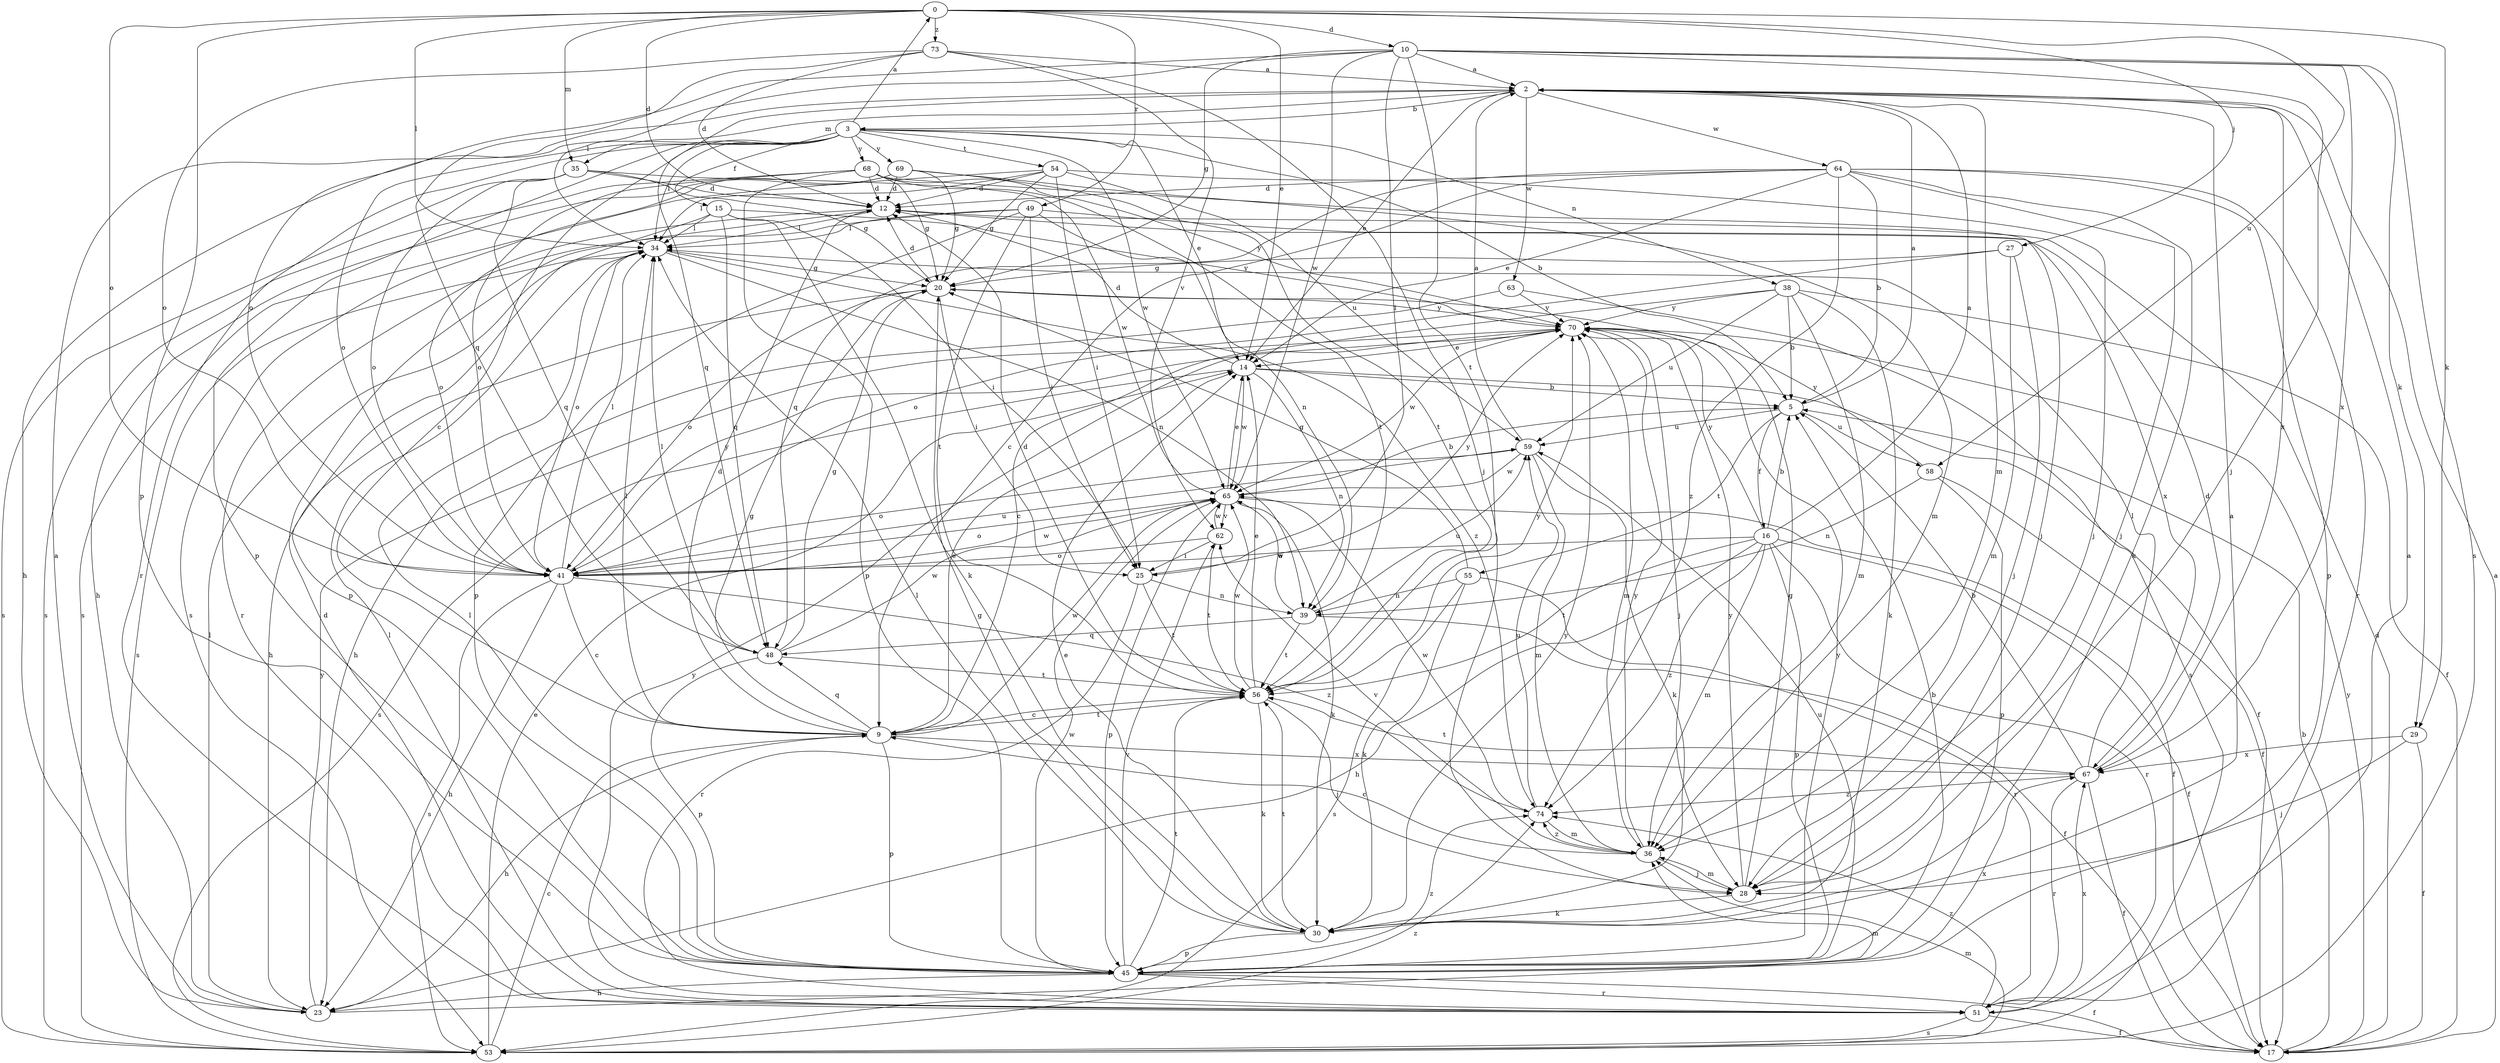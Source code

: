 strict digraph  {
0;
2;
3;
5;
9;
10;
12;
14;
15;
16;
17;
20;
23;
25;
27;
28;
29;
30;
34;
35;
36;
38;
39;
41;
45;
48;
49;
51;
53;
54;
55;
56;
58;
59;
62;
63;
64;
65;
67;
68;
69;
70;
73;
74;
0 -> 10  [label=d];
0 -> 12  [label=d];
0 -> 14  [label=e];
0 -> 27  [label=j];
0 -> 29  [label=k];
0 -> 34  [label=l];
0 -> 35  [label=m];
0 -> 41  [label=o];
0 -> 45  [label=p];
0 -> 49  [label=r];
0 -> 58  [label=u];
0 -> 73  [label=z];
2 -> 3  [label=b];
2 -> 14  [label=e];
2 -> 35  [label=m];
2 -> 36  [label=m];
2 -> 48  [label=q];
2 -> 63  [label=w];
2 -> 64  [label=w];
2 -> 67  [label=x];
3 -> 0  [label=a];
3 -> 5  [label=b];
3 -> 9  [label=c];
3 -> 14  [label=e];
3 -> 15  [label=f];
3 -> 23  [label=h];
3 -> 34  [label=l];
3 -> 38  [label=n];
3 -> 41  [label=o];
3 -> 45  [label=p];
3 -> 51  [label=r];
3 -> 54  [label=t];
3 -> 65  [label=w];
3 -> 68  [label=y];
3 -> 69  [label=y];
5 -> 2  [label=a];
5 -> 16  [label=f];
5 -> 55  [label=t];
5 -> 58  [label=u];
5 -> 59  [label=u];
9 -> 12  [label=d];
9 -> 14  [label=e];
9 -> 20  [label=g];
9 -> 23  [label=h];
9 -> 34  [label=l];
9 -> 45  [label=p];
9 -> 48  [label=q];
9 -> 56  [label=t];
9 -> 65  [label=w];
9 -> 67  [label=x];
10 -> 2  [label=a];
10 -> 20  [label=g];
10 -> 25  [label=i];
10 -> 28  [label=j];
10 -> 29  [label=k];
10 -> 34  [label=l];
10 -> 41  [label=o];
10 -> 53  [label=s];
10 -> 56  [label=t];
10 -> 65  [label=w];
10 -> 67  [label=x];
12 -> 34  [label=l];
12 -> 41  [label=o];
14 -> 5  [label=b];
14 -> 12  [label=d];
14 -> 17  [label=f];
14 -> 39  [label=n];
14 -> 53  [label=s];
14 -> 65  [label=w];
15 -> 25  [label=i];
15 -> 30  [label=k];
15 -> 34  [label=l];
15 -> 45  [label=p];
15 -> 48  [label=q];
15 -> 70  [label=y];
16 -> 2  [label=a];
16 -> 5  [label=b];
16 -> 17  [label=f];
16 -> 23  [label=h];
16 -> 36  [label=m];
16 -> 41  [label=o];
16 -> 45  [label=p];
16 -> 51  [label=r];
16 -> 56  [label=t];
16 -> 70  [label=y];
16 -> 74  [label=z];
17 -> 2  [label=a];
17 -> 5  [label=b];
17 -> 12  [label=d];
17 -> 70  [label=y];
20 -> 12  [label=d];
20 -> 23  [label=h];
20 -> 25  [label=i];
20 -> 41  [label=o];
20 -> 70  [label=y];
23 -> 2  [label=a];
23 -> 34  [label=l];
23 -> 36  [label=m];
23 -> 70  [label=y];
25 -> 39  [label=n];
25 -> 51  [label=r];
25 -> 56  [label=t];
25 -> 70  [label=y];
27 -> 20  [label=g];
27 -> 28  [label=j];
27 -> 36  [label=m];
27 -> 41  [label=o];
28 -> 20  [label=g];
28 -> 30  [label=k];
28 -> 36  [label=m];
28 -> 70  [label=y];
29 -> 17  [label=f];
29 -> 28  [label=j];
29 -> 67  [label=x];
30 -> 2  [label=a];
30 -> 14  [label=e];
30 -> 20  [label=g];
30 -> 34  [label=l];
30 -> 45  [label=p];
30 -> 56  [label=t];
30 -> 70  [label=y];
34 -> 20  [label=g];
34 -> 39  [label=n];
34 -> 41  [label=o];
34 -> 53  [label=s];
34 -> 74  [label=z];
35 -> 12  [label=d];
35 -> 20  [label=g];
35 -> 41  [label=o];
35 -> 48  [label=q];
35 -> 53  [label=s];
35 -> 65  [label=w];
36 -> 9  [label=c];
36 -> 28  [label=j];
36 -> 62  [label=v];
36 -> 70  [label=y];
36 -> 74  [label=z];
38 -> 5  [label=b];
38 -> 9  [label=c];
38 -> 17  [label=f];
38 -> 30  [label=k];
38 -> 36  [label=m];
38 -> 59  [label=u];
38 -> 70  [label=y];
39 -> 17  [label=f];
39 -> 48  [label=q];
39 -> 56  [label=t];
39 -> 59  [label=u];
39 -> 65  [label=w];
41 -> 9  [label=c];
41 -> 23  [label=h];
41 -> 34  [label=l];
41 -> 53  [label=s];
41 -> 59  [label=u];
41 -> 65  [label=w];
41 -> 70  [label=y];
41 -> 74  [label=z];
45 -> 5  [label=b];
45 -> 17  [label=f];
45 -> 23  [label=h];
45 -> 34  [label=l];
45 -> 51  [label=r];
45 -> 56  [label=t];
45 -> 59  [label=u];
45 -> 62  [label=v];
45 -> 65  [label=w];
45 -> 67  [label=x];
45 -> 70  [label=y];
45 -> 74  [label=z];
48 -> 20  [label=g];
48 -> 34  [label=l];
48 -> 45  [label=p];
48 -> 56  [label=t];
48 -> 65  [label=w];
49 -> 25  [label=i];
49 -> 34  [label=l];
49 -> 39  [label=n];
49 -> 45  [label=p];
49 -> 51  [label=r];
49 -> 56  [label=t];
49 -> 67  [label=x];
51 -> 2  [label=a];
51 -> 12  [label=d];
51 -> 17  [label=f];
51 -> 34  [label=l];
51 -> 53  [label=s];
51 -> 67  [label=x];
51 -> 70  [label=y];
51 -> 74  [label=z];
53 -> 9  [label=c];
53 -> 14  [label=e];
53 -> 36  [label=m];
53 -> 74  [label=z];
54 -> 12  [label=d];
54 -> 20  [label=g];
54 -> 25  [label=i];
54 -> 28  [label=j];
54 -> 34  [label=l];
54 -> 53  [label=s];
54 -> 59  [label=u];
55 -> 20  [label=g];
55 -> 30  [label=k];
55 -> 39  [label=n];
55 -> 51  [label=r];
55 -> 53  [label=s];
56 -> 9  [label=c];
56 -> 12  [label=d];
56 -> 14  [label=e];
56 -> 28  [label=j];
56 -> 30  [label=k];
56 -> 65  [label=w];
56 -> 70  [label=y];
58 -> 17  [label=f];
58 -> 39  [label=n];
58 -> 45  [label=p];
58 -> 70  [label=y];
59 -> 2  [label=a];
59 -> 30  [label=k];
59 -> 36  [label=m];
59 -> 41  [label=o];
59 -> 65  [label=w];
62 -> 25  [label=i];
62 -> 41  [label=o];
62 -> 56  [label=t];
62 -> 65  [label=w];
63 -> 23  [label=h];
63 -> 53  [label=s];
63 -> 70  [label=y];
64 -> 5  [label=b];
64 -> 9  [label=c];
64 -> 12  [label=d];
64 -> 14  [label=e];
64 -> 28  [label=j];
64 -> 30  [label=k];
64 -> 45  [label=p];
64 -> 48  [label=q];
64 -> 51  [label=r];
64 -> 74  [label=z];
65 -> 5  [label=b];
65 -> 14  [label=e];
65 -> 17  [label=f];
65 -> 30  [label=k];
65 -> 41  [label=o];
65 -> 45  [label=p];
65 -> 62  [label=v];
67 -> 5  [label=b];
67 -> 12  [label=d];
67 -> 17  [label=f];
67 -> 34  [label=l];
67 -> 51  [label=r];
67 -> 56  [label=t];
67 -> 74  [label=z];
68 -> 12  [label=d];
68 -> 20  [label=g];
68 -> 28  [label=j];
68 -> 41  [label=o];
68 -> 45  [label=p];
68 -> 53  [label=s];
68 -> 56  [label=t];
68 -> 70  [label=y];
69 -> 12  [label=d];
69 -> 20  [label=g];
69 -> 23  [label=h];
69 -> 36  [label=m];
69 -> 53  [label=s];
69 -> 56  [label=t];
70 -> 14  [label=e];
70 -> 28  [label=j];
70 -> 36  [label=m];
70 -> 65  [label=w];
73 -> 2  [label=a];
73 -> 12  [label=d];
73 -> 28  [label=j];
73 -> 41  [label=o];
73 -> 48  [label=q];
73 -> 62  [label=v];
74 -> 36  [label=m];
74 -> 59  [label=u];
74 -> 65  [label=w];
}
